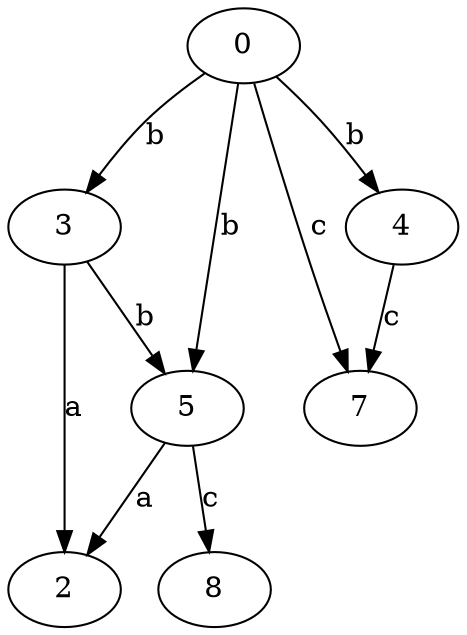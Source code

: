 strict digraph  {
0;
2;
3;
4;
5;
7;
8;
0 -> 3  [label=b];
0 -> 4  [label=b];
0 -> 5  [label=b];
0 -> 7  [label=c];
3 -> 2  [label=a];
3 -> 5  [label=b];
4 -> 7  [label=c];
5 -> 2  [label=a];
5 -> 8  [label=c];
}
